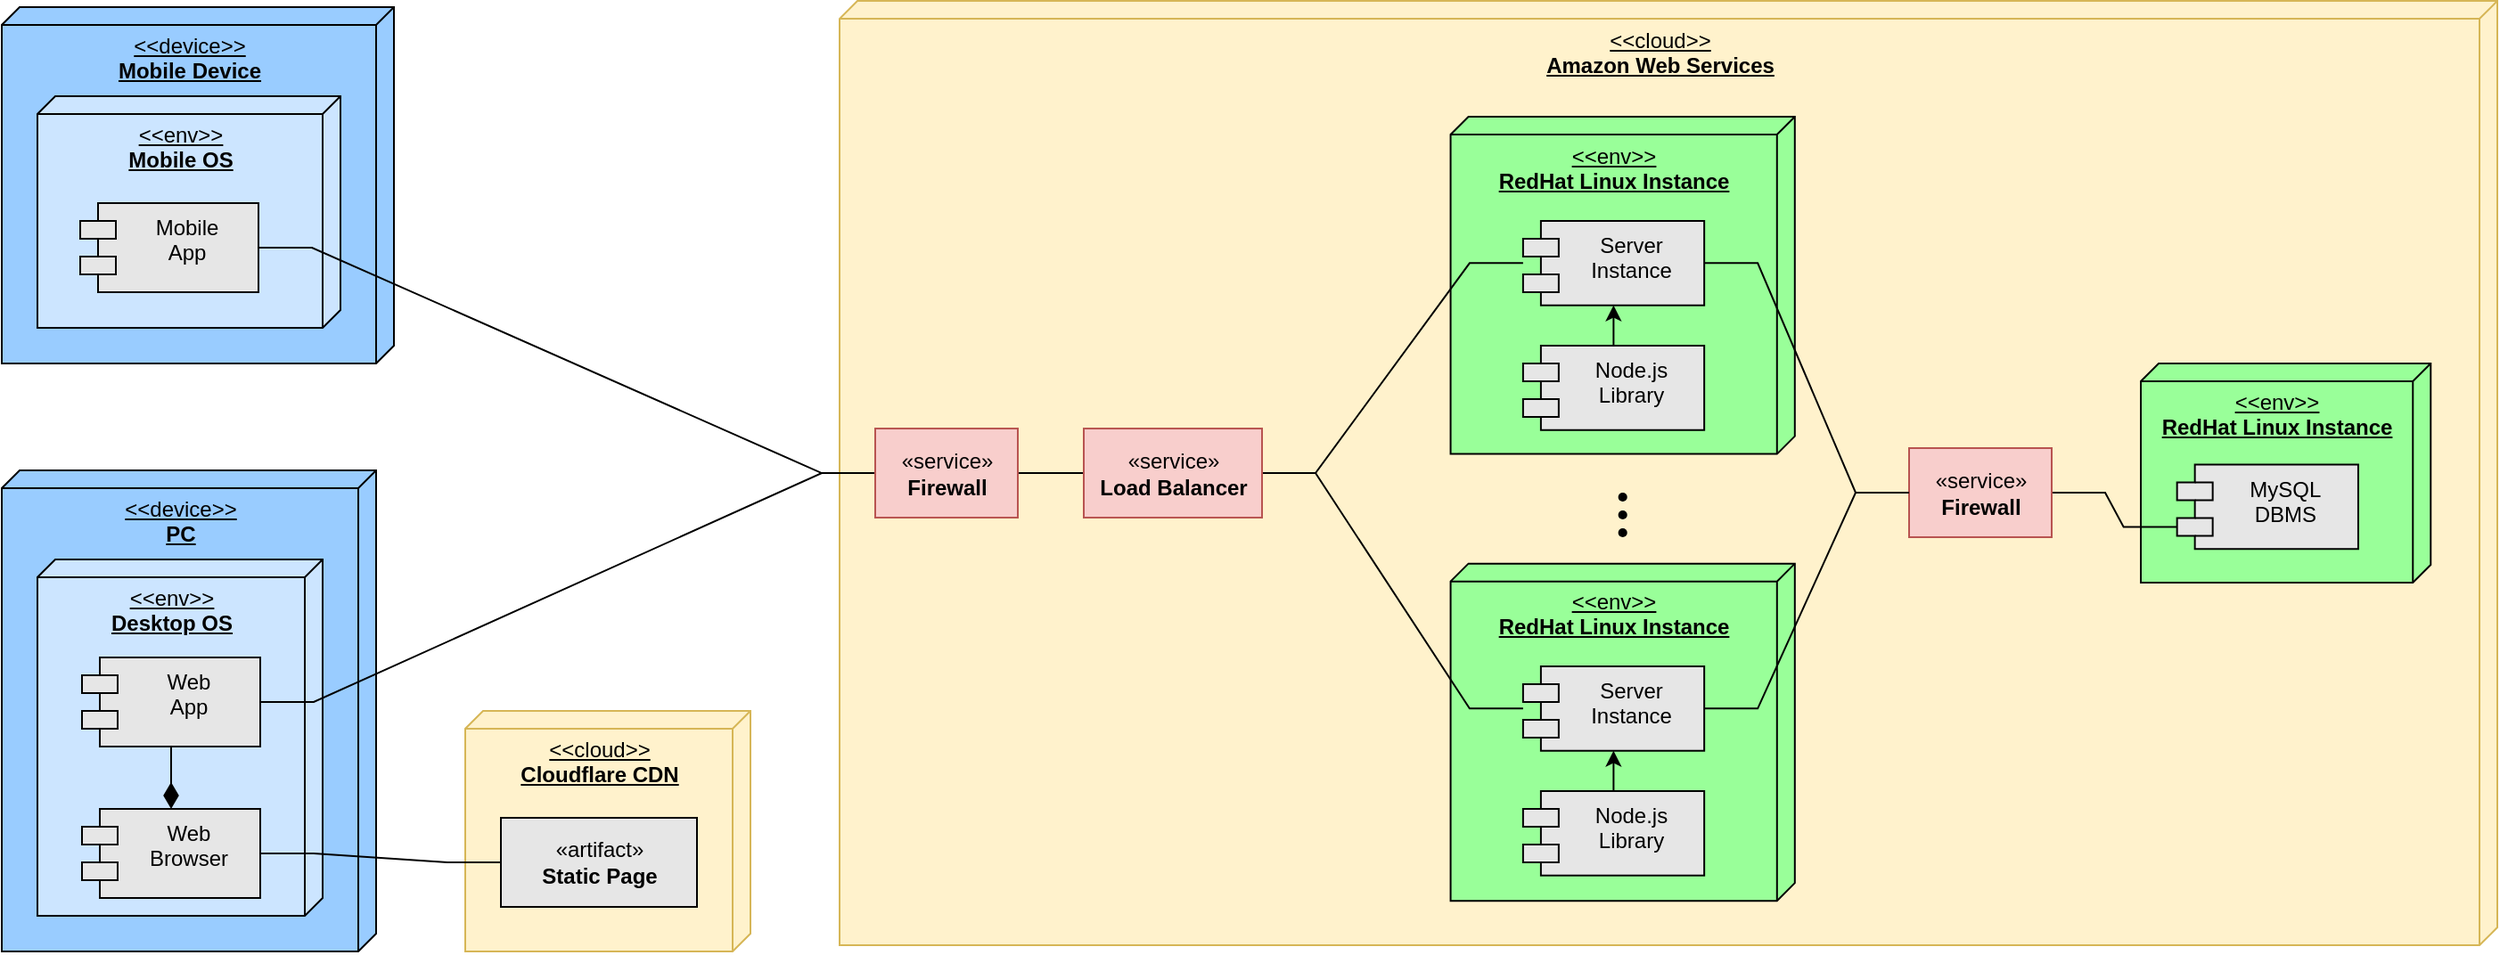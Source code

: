 <mxfile version="13.9.9" type="device"><diagram id="ZVbQevQkXWiNKd0RbURG" name="Pagina-1"><mxGraphModel dx="1550" dy="935" grid="1" gridSize="10" guides="1" tooltips="1" connect="1" arrows="1" fold="1" page="1" pageScale="1" pageWidth="827" pageHeight="1169" math="0" shadow="0"><root><mxCell id="0"/><mxCell id="1" parent="0"/><mxCell id="dF0qhykbKcPgLzociGJ0-2" value="&amp;lt;&amp;lt;cloud&amp;gt;&amp;gt;&lt;br&gt;&lt;b&gt;Amazon Web Services&lt;/b&gt;" style="verticalAlign=top;align=center;spacingTop=8;spacingLeft=2;spacingRight=12;shape=cube;size=10;direction=south;fontStyle=4;html=1;fillColor=#fff2cc;strokeColor=#d6b656;" parent="1" vertex="1"><mxGeometry x="590" y="156.52" width="930" height="530" as="geometry"/></mxCell><mxCell id="dF0qhykbKcPgLzociGJ0-5" value="&amp;lt;&amp;lt;device&amp;gt;&amp;gt;&lt;br&gt;&lt;b&gt;PC&lt;/b&gt;" style="verticalAlign=top;align=center;spacingTop=8;spacingLeft=2;spacingRight=12;shape=cube;size=10;direction=south;fontStyle=4;html=1;fillColor=#99CCFF;" parent="1" vertex="1"><mxGeometry x="120" y="420" width="210" height="270" as="geometry"/></mxCell><mxCell id="dF0qhykbKcPgLzociGJ0-6" value="&amp;lt;&amp;lt;env&amp;gt;&amp;gt;&lt;br&gt;&lt;b&gt;Desktop OS&lt;/b&gt;" style="verticalAlign=top;align=center;spacingTop=8;spacingLeft=2;spacingRight=12;shape=cube;size=10;direction=south;fontStyle=4;html=1;fillColor=#CCE5FF;" parent="1" vertex="1"><mxGeometry x="140" y="470" width="160" height="200" as="geometry"/></mxCell><mxCell id="dF0qhykbKcPgLzociGJ0-1" value="&amp;lt;&amp;lt;device&amp;gt;&amp;gt;&lt;br&gt;&lt;b&gt;Mobile Device&lt;/b&gt;" style="verticalAlign=top;align=center;spacingTop=8;spacingLeft=2;spacingRight=12;shape=cube;size=10;direction=south;fontStyle=4;html=1;fillColor=#99CCFF;" parent="1" vertex="1"><mxGeometry x="120" y="160" width="220" height="200" as="geometry"/></mxCell><mxCell id="dF0qhykbKcPgLzociGJ0-3" value="&amp;lt;&amp;lt;env&amp;gt;&amp;gt;&lt;br&gt;&lt;b&gt;Mobile OS&lt;/b&gt;" style="verticalAlign=top;align=center;spacingTop=8;spacingLeft=2;spacingRight=12;shape=cube;size=10;direction=south;fontStyle=4;html=1;fillColor=#CCE5FF;" parent="1" vertex="1"><mxGeometry x="140" y="210" width="170" height="130" as="geometry"/></mxCell><mxCell id="dF0qhykbKcPgLzociGJ0-4" value="Mobile&#10;App" style="shape=module;align=left;spacingLeft=20;align=center;verticalAlign=top;fillColor=#E6E6E6;" parent="1" vertex="1"><mxGeometry x="164" y="270" width="100" height="50" as="geometry"/></mxCell><mxCell id="dF0qhykbKcPgLzociGJ0-7" value="Web&#10;App" style="shape=module;align=left;spacingLeft=20;align=center;verticalAlign=top;fillColor=#E6E6E6;" parent="1" vertex="1"><mxGeometry x="165" y="525" width="100" height="50" as="geometry"/></mxCell><mxCell id="dF0qhykbKcPgLzociGJ0-26" style="edgeStyle=orthogonalEdgeStyle;rounded=0;orthogonalLoop=1;jettySize=auto;html=1;endArrow=none;endFill=0;endSize=6;startArrow=diamondThin;startFill=1;startSize=12;" parent="1" source="dF0qhykbKcPgLzociGJ0-22" target="dF0qhykbKcPgLzociGJ0-7" edge="1"><mxGeometry relative="1" as="geometry"/></mxCell><mxCell id="dF0qhykbKcPgLzociGJ0-22" value="Web&#10;Browser" style="shape=module;align=left;spacingLeft=20;align=center;verticalAlign=top;fillColor=#E6E6E6;" parent="1" vertex="1"><mxGeometry x="165" y="610" width="100" height="50" as="geometry"/></mxCell><mxCell id="dF0qhykbKcPgLzociGJ0-52" value="" style="group" parent="1" vertex="1" connectable="0"><mxGeometry x="380" y="555" width="160" height="135" as="geometry"/></mxCell><mxCell id="dF0qhykbKcPgLzociGJ0-19" value="&amp;lt;&amp;lt;cloud&amp;gt;&amp;gt;&lt;br&gt;&lt;b&gt;Cloudflare CDN&lt;/b&gt;" style="verticalAlign=top;align=center;spacingTop=8;spacingLeft=2;spacingRight=12;shape=cube;size=10;direction=south;fontStyle=4;html=1;fillColor=#fff2cc;strokeColor=#d6b656;" parent="dF0qhykbKcPgLzociGJ0-52" vertex="1"><mxGeometry width="160" height="135" as="geometry"/></mxCell><mxCell id="dF0qhykbKcPgLzociGJ0-35" value="«artifact»&lt;br&gt;&lt;b&gt;Static Page&lt;/b&gt;" style="html=1;fillColor=#E6E6E6;" parent="dF0qhykbKcPgLzociGJ0-52" vertex="1"><mxGeometry x="20" y="60" width="110" height="50" as="geometry"/></mxCell><mxCell id="dF0qhykbKcPgLzociGJ0-27" style="edgeStyle=entityRelationEdgeStyle;rounded=0;orthogonalLoop=1;jettySize=auto;html=1;startArrow=none;startFill=0;startSize=12;endArrow=none;endFill=0;endSize=6;" parent="1" source="dF0qhykbKcPgLzociGJ0-22" target="dF0qhykbKcPgLzociGJ0-35" edge="1"><mxGeometry relative="1" as="geometry"><mxPoint x="480" y="680" as="targetPoint"/></mxGeometry></mxCell><mxCell id="dF0qhykbKcPgLzociGJ0-30" style="edgeStyle=entityRelationEdgeStyle;rounded=0;orthogonalLoop=1;jettySize=auto;html=1;startArrow=none;startFill=0;startSize=12;endArrow=none;endFill=0;endSize=6;entryX=0;entryY=0.5;entryDx=0;entryDy=0;" parent="1" source="dF0qhykbKcPgLzociGJ0-7" target="qLQLba5MhZ-jPnEYF8iy-2" edge="1"><mxGeometry relative="1" as="geometry"><mxPoint x="680" y="420.268" as="targetPoint"/></mxGeometry></mxCell><mxCell id="dF0qhykbKcPgLzociGJ0-31" style="edgeStyle=entityRelationEdgeStyle;rounded=0;orthogonalLoop=1;jettySize=auto;html=1;startArrow=none;startFill=0;startSize=12;endArrow=none;endFill=0;endSize=6;entryX=0;entryY=0.5;entryDx=0;entryDy=0;" parent="1" source="dF0qhykbKcPgLzociGJ0-4" target="qLQLba5MhZ-jPnEYF8iy-2" edge="1"><mxGeometry relative="1" as="geometry"><mxPoint x="680" y="420.268" as="targetPoint"/></mxGeometry></mxCell><mxCell id="dF0qhykbKcPgLzociGJ0-41" value="" style="group" parent="1" vertex="1" connectable="0"><mxGeometry x="932.787" y="221.518" width="193.115" height="189.286" as="geometry"/></mxCell><mxCell id="dF0qhykbKcPgLzociGJ0-9" value="&amp;lt;&amp;lt;env&amp;gt;&amp;gt;&lt;br&gt;&lt;b&gt;RedHat Linux Instance&lt;/b&gt;" style="verticalAlign=top;align=center;spacingTop=8;spacingLeft=2;spacingRight=12;shape=cube;size=10;direction=south;fontStyle=4;html=1;fillColor=#99FF99;" parent="dF0qhykbKcPgLzociGJ0-41" vertex="1"><mxGeometry width="193.115" height="189.286" as="geometry"/></mxCell><mxCell id="dF0qhykbKcPgLzociGJ0-10" value="Server&#10;Instance" style="shape=module;align=left;spacingLeft=20;align=center;verticalAlign=top;fillColor=#E6E6E6;" parent="dF0qhykbKcPgLzociGJ0-41" vertex="1"><mxGeometry x="40.656" y="58.481" width="101.639" height="47.321" as="geometry"/></mxCell><mxCell id="dF0qhykbKcPgLzociGJ0-11" value="Node.js&#10;Library" style="shape=module;align=left;spacingLeft=20;align=center;verticalAlign=top;fillColor=#E6E6E6;" parent="dF0qhykbKcPgLzociGJ0-41" vertex="1"><mxGeometry x="40.656" y="128.486" width="101.639" height="47.321" as="geometry"/></mxCell><mxCell id="dF0qhykbKcPgLzociGJ0-13" style="edgeStyle=orthogonalEdgeStyle;rounded=0;orthogonalLoop=1;jettySize=auto;html=1;" parent="dF0qhykbKcPgLzociGJ0-41" source="dF0qhykbKcPgLzociGJ0-11" target="dF0qhykbKcPgLzociGJ0-10" edge="1"><mxGeometry relative="1" as="geometry"/></mxCell><mxCell id="dF0qhykbKcPgLzociGJ0-47" style="edgeStyle=entityRelationEdgeStyle;rounded=0;orthogonalLoop=1;jettySize=auto;html=1;startArrow=none;startFill=0;startSize=12;endArrow=none;endFill=0;endSize=6;exitX=1;exitY=0.5;exitDx=0;exitDy=0;" parent="1" source="qLQLba5MhZ-jPnEYF8iy-3" target="dF0qhykbKcPgLzociGJ0-10" edge="1"><mxGeometry x="760" y="160" as="geometry"><mxPoint x="831.148" y="420.268" as="sourcePoint"/></mxGeometry></mxCell><mxCell id="dF0qhykbKcPgLzociGJ0-42" value="" style="group" parent="1" vertex="1" connectable="0"><mxGeometry x="932.787" y="472.321" width="193.115" height="189.286" as="geometry"/></mxCell><mxCell id="dF0qhykbKcPgLzociGJ0-43" value="&amp;lt;&amp;lt;env&amp;gt;&amp;gt;&lt;br&gt;&lt;b&gt;RedHat Linux Instance&lt;/b&gt;" style="verticalAlign=top;align=center;spacingTop=8;spacingLeft=2;spacingRight=12;shape=cube;size=10;direction=south;fontStyle=4;html=1;fillColor=#99FF99;" parent="dF0qhykbKcPgLzociGJ0-42" vertex="1"><mxGeometry width="193.115" height="189.286" as="geometry"/></mxCell><mxCell id="dF0qhykbKcPgLzociGJ0-44" value="Server&#10;Instance" style="shape=module;align=left;spacingLeft=20;align=center;verticalAlign=top;fillColor=#E6E6E6;" parent="dF0qhykbKcPgLzociGJ0-42" vertex="1"><mxGeometry x="40.656" y="57.681" width="101.639" height="47.321" as="geometry"/></mxCell><mxCell id="dF0qhykbKcPgLzociGJ0-45" value="Node.js&#10;Library" style="shape=module;align=left;spacingLeft=20;align=center;verticalAlign=top;fillColor=#E6E6E6;" parent="dF0qhykbKcPgLzociGJ0-42" vertex="1"><mxGeometry x="40.656" y="127.676" width="101.639" height="47.321" as="geometry"/></mxCell><mxCell id="dF0qhykbKcPgLzociGJ0-46" style="edgeStyle=orthogonalEdgeStyle;rounded=0;orthogonalLoop=1;jettySize=auto;html=1;" parent="dF0qhykbKcPgLzociGJ0-42" source="dF0qhykbKcPgLzociGJ0-45" target="dF0qhykbKcPgLzociGJ0-44" edge="1"><mxGeometry relative="1" as="geometry"/></mxCell><mxCell id="dF0qhykbKcPgLzociGJ0-48" style="edgeStyle=entityRelationEdgeStyle;rounded=0;orthogonalLoop=1;jettySize=auto;html=1;startArrow=none;startFill=0;startSize=12;endArrow=none;endFill=0;endSize=6;exitX=1;exitY=0.5;exitDx=0;exitDy=0;" parent="1" source="qLQLba5MhZ-jPnEYF8iy-3" target="dF0qhykbKcPgLzociGJ0-44" edge="1"><mxGeometry x="760" y="160" as="geometry"><mxPoint x="831.148" y="420.268" as="sourcePoint"/></mxGeometry></mxCell><mxCell id="dF0qhykbKcPgLzociGJ0-50" value="" style="group" parent="1" vertex="1" connectable="0"><mxGeometry x="1320.001" y="360" width="162.623" height="123.036" as="geometry"/></mxCell><mxCell id="dF0qhykbKcPgLzociGJ0-15" value="&amp;lt;&amp;lt;env&amp;gt;&amp;gt;&lt;br&gt;&lt;b&gt;RedHat Linux Instance&lt;/b&gt;" style="verticalAlign=top;align=center;spacingTop=8;spacingLeft=2;spacingRight=12;shape=cube;size=10;direction=south;fontStyle=4;html=1;fillColor=#99FF99;" parent="dF0qhykbKcPgLzociGJ0-50" vertex="1"><mxGeometry width="162.623" height="123.036" as="geometry"/></mxCell><mxCell id="dF0qhykbKcPgLzociGJ0-16" value="MySQL&#10;DBMS" style="shape=module;align=left;spacingLeft=20;align=center;verticalAlign=top;fillColor=#E6E6E6;" parent="dF0qhykbKcPgLzociGJ0-50" vertex="1"><mxGeometry x="20.328" y="56.786" width="101.639" height="47.321" as="geometry"/></mxCell><mxCell id="dF0qhykbKcPgLzociGJ0-57" value="" style="group" parent="1" vertex="1" connectable="0"><mxGeometry x="1026.803" y="432.5" width="5.082" height="25" as="geometry"/></mxCell><mxCell id="dF0qhykbKcPgLzociGJ0-54" value="" style="ellipse;fillColor=#000000;strokeColor=none;" parent="dF0qhykbKcPgLzociGJ0-57" vertex="1"><mxGeometry width="5.082" height="5" as="geometry"/></mxCell><mxCell id="dF0qhykbKcPgLzociGJ0-55" value="" style="ellipse;fillColor=#000000;strokeColor=none;" parent="dF0qhykbKcPgLzociGJ0-57" vertex="1"><mxGeometry y="10" width="5.082" height="5" as="geometry"/></mxCell><mxCell id="dF0qhykbKcPgLzociGJ0-56" value="" style="ellipse;fillColor=#000000;strokeColor=none;" parent="dF0qhykbKcPgLzociGJ0-57" vertex="1"><mxGeometry y="20" width="5.082" height="5" as="geometry"/></mxCell><mxCell id="qLQLba5MhZ-jPnEYF8iy-5" style="edgeStyle=orthogonalEdgeStyle;rounded=0;orthogonalLoop=1;jettySize=auto;html=1;endArrow=none;endFill=0;" edge="1" parent="1" source="qLQLba5MhZ-jPnEYF8iy-2" target="qLQLba5MhZ-jPnEYF8iy-3"><mxGeometry relative="1" as="geometry"/></mxCell><mxCell id="qLQLba5MhZ-jPnEYF8iy-2" value="«service»&lt;br&gt;&lt;b&gt;Firewall&lt;/b&gt;" style="html=1;fillColor=#f8cecc;strokeColor=#b85450;" vertex="1" parent="1"><mxGeometry x="610" y="396.52" width="80" height="50" as="geometry"/></mxCell><mxCell id="qLQLba5MhZ-jPnEYF8iy-3" value="«service»&lt;br&gt;&lt;b&gt;Load Balancer&lt;/b&gt;" style="html=1;fillColor=#f8cecc;strokeColor=#b85450;" vertex="1" parent="1"><mxGeometry x="727" y="396.52" width="100" height="50" as="geometry"/></mxCell><mxCell id="qLQLba5MhZ-jPnEYF8iy-11" style="edgeStyle=entityRelationEdgeStyle;rounded=0;orthogonalLoop=1;jettySize=auto;html=1;entryX=0;entryY=0;entryDx=0;entryDy=35;entryPerimeter=0;endArrow=none;endFill=0;" edge="1" parent="1" source="qLQLba5MhZ-jPnEYF8iy-4" target="dF0qhykbKcPgLzociGJ0-16"><mxGeometry relative="1" as="geometry"/></mxCell><mxCell id="qLQLba5MhZ-jPnEYF8iy-4" value="«service»&lt;br&gt;&lt;b&gt;Firewall&lt;/b&gt;" style="html=1;fillColor=#f8cecc;strokeColor=#b85450;" vertex="1" parent="1"><mxGeometry x="1190" y="407.5" width="80" height="50" as="geometry"/></mxCell><mxCell id="qLQLba5MhZ-jPnEYF8iy-9" style="edgeStyle=entityRelationEdgeStyle;rounded=0;orthogonalLoop=1;jettySize=auto;html=1;entryX=0;entryY=0.5;entryDx=0;entryDy=0;endArrow=none;endFill=0;" edge="1" parent="1" source="dF0qhykbKcPgLzociGJ0-10" target="qLQLba5MhZ-jPnEYF8iy-4"><mxGeometry relative="1" as="geometry"/></mxCell><mxCell id="qLQLba5MhZ-jPnEYF8iy-10" style="edgeStyle=entityRelationEdgeStyle;rounded=0;orthogonalLoop=1;jettySize=auto;html=1;entryX=0;entryY=0.5;entryDx=0;entryDy=0;endArrow=none;endFill=0;" edge="1" parent="1" source="dF0qhykbKcPgLzociGJ0-44" target="qLQLba5MhZ-jPnEYF8iy-4"><mxGeometry relative="1" as="geometry"/></mxCell></root></mxGraphModel></diagram></mxfile>